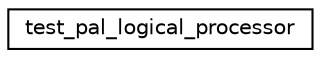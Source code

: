 digraph "Graphical Class Hierarchy"
{
 // LATEX_PDF_SIZE
  edge [fontname="Helvetica",fontsize="10",labelfontname="Helvetica",labelfontsize="10"];
  node [fontname="Helvetica",fontsize="10",shape=record];
  rankdir="LR";
  Node0 [label="test_pal_logical_processor",height=0.2,width=0.4,color="black", fillcolor="white", style="filled",URL="$structtest__pal__logical__processor.html",tooltip=" "];
}
